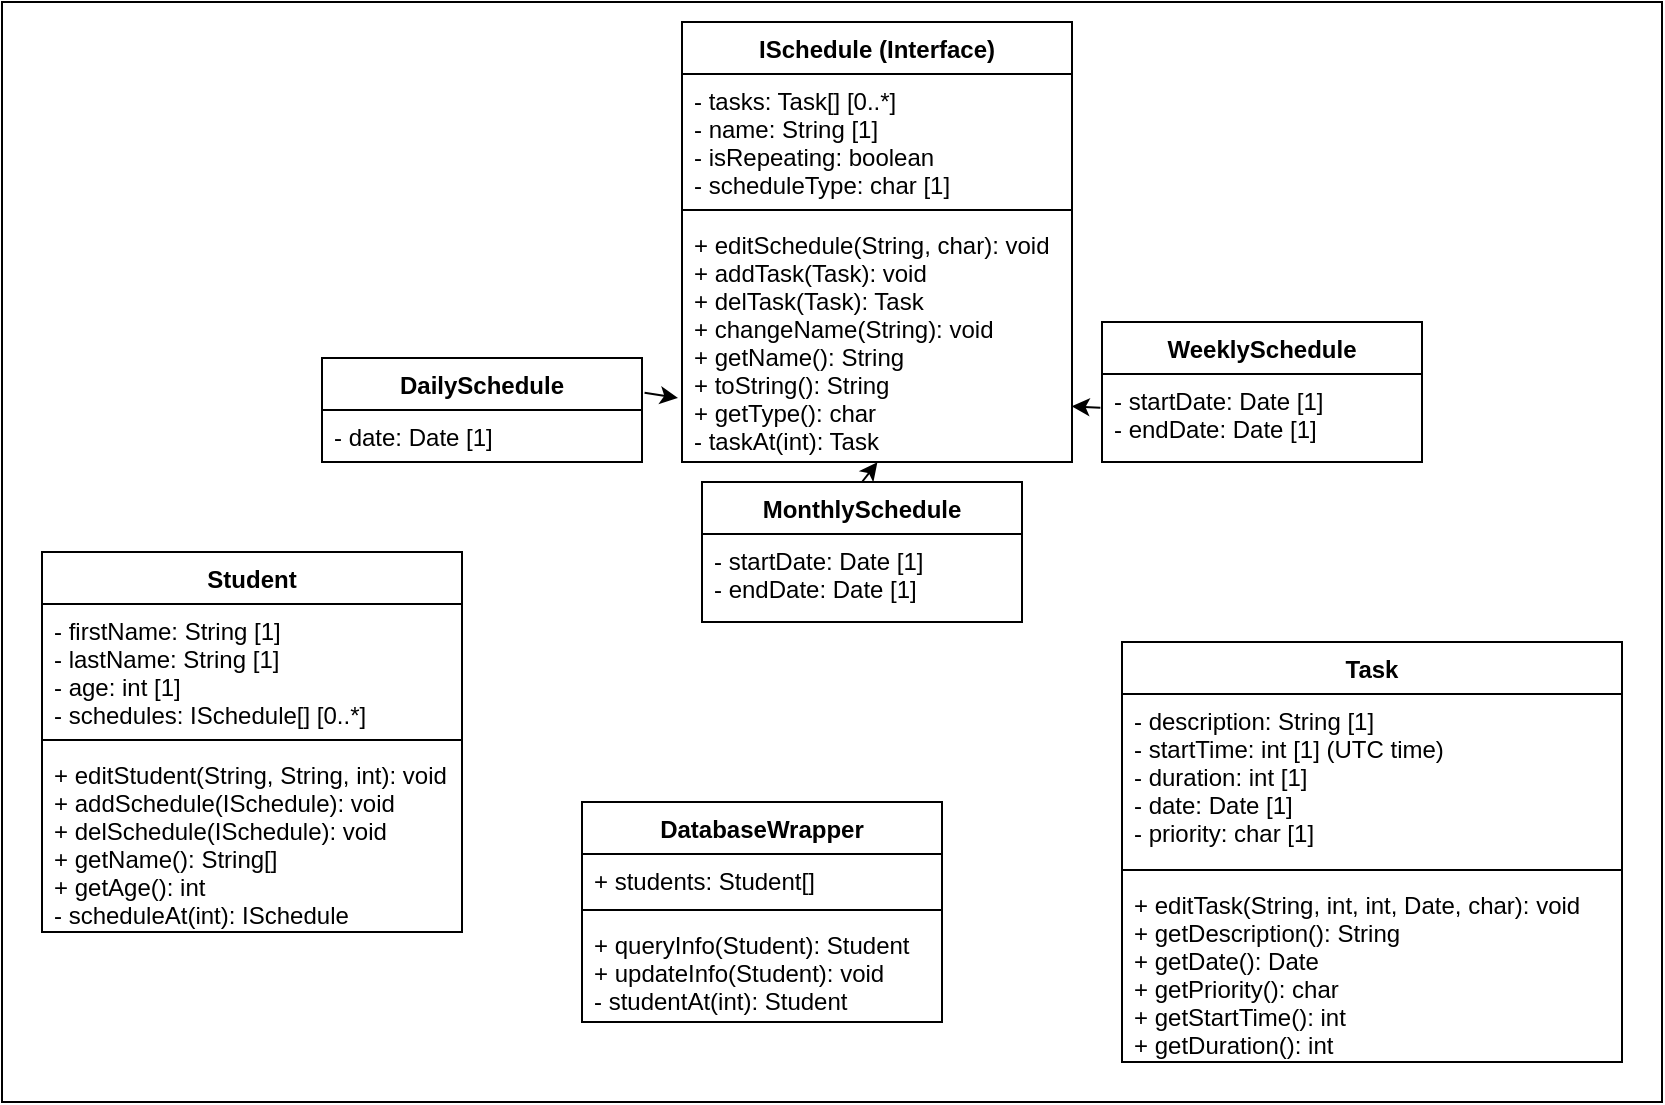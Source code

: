 <mxfile version="12.2.3" type="google" pages="1"><diagram id="PpN8z2TMuzL7R4N_m-CN" name="Page-1"><mxGraphModel dx="1810" dy="633" grid="1" gridSize="10" guides="1" tooltips="1" connect="1" arrows="1" fold="1" page="1" pageScale="1" pageWidth="850" pageHeight="1100" math="0" shadow="0"><root><mxCell id="0"/><mxCell id="1" parent="0"/><mxCell id="DVuXrHxBHJA5GrP1W45G-19" value="" style="rounded=0;whiteSpace=wrap;html=1;" parent="1" vertex="1"><mxGeometry x="10" y="10" width="830" height="550" as="geometry"/></mxCell><mxCell id="E42PeFfFFLOAC5jrWKHy-1" value="ISchedule (Interface)" style="swimlane;fontStyle=1;align=center;verticalAlign=top;childLayout=stackLayout;horizontal=1;startSize=26;horizontalStack=0;resizeParent=1;resizeParentMax=0;resizeLast=0;collapsible=1;marginBottom=0;" parent="1" vertex="1"><mxGeometry x="350" y="20" width="195" height="220" as="geometry"/></mxCell><mxCell id="E42PeFfFFLOAC5jrWKHy-2" value="- tasks: Task[] [0..*]&#10;- name: String [1]&#10;- isRepeating: boolean&#10;- scheduleType: char [1]" style="text;strokeColor=none;fillColor=none;align=left;verticalAlign=top;spacingLeft=4;spacingRight=4;overflow=hidden;rotatable=0;points=[[0,0.5],[1,0.5]];portConstraint=eastwest;" parent="E42PeFfFFLOAC5jrWKHy-1" vertex="1"><mxGeometry y="26" width="195" height="64" as="geometry"/></mxCell><mxCell id="E42PeFfFFLOAC5jrWKHy-3" value="" style="line;strokeWidth=1;fillColor=none;align=left;verticalAlign=middle;spacingTop=-1;spacingLeft=3;spacingRight=3;rotatable=0;labelPosition=right;points=[];portConstraint=eastwest;" parent="E42PeFfFFLOAC5jrWKHy-1" vertex="1"><mxGeometry y="90" width="195" height="8" as="geometry"/></mxCell><mxCell id="E42PeFfFFLOAC5jrWKHy-4" value="+ editSchedule(String, char): void&#10;+ addTask(Task): void&#10;+ delTask(Task): Task&#10;+ changeName(String): void&#10;+ getName(): String&#10;+ toString(): String&#10;+ getType(): char&#10;- taskAt(int): Task" style="text;strokeColor=none;fillColor=none;align=left;verticalAlign=top;spacingLeft=4;spacingRight=4;overflow=hidden;rotatable=0;points=[[0,0.5],[1,0.5]];portConstraint=eastwest;" parent="E42PeFfFFLOAC5jrWKHy-1" vertex="1"><mxGeometry y="98" width="195" height="122" as="geometry"/></mxCell><mxCell id="DVuXrHxBHJA5GrP1W45G-2" value="Task" style="swimlane;fontStyle=1;align=center;verticalAlign=top;childLayout=stackLayout;horizontal=1;startSize=26;horizontalStack=0;resizeParent=1;resizeParentMax=0;resizeLast=0;collapsible=1;marginBottom=0;" parent="1" vertex="1"><mxGeometry x="570" y="330" width="250" height="210" as="geometry"/></mxCell><mxCell id="DVuXrHxBHJA5GrP1W45G-3" value="- description: String [1]&#10;- startTime: int [1] (UTC time)&#10;- duration: int [1]&#10;- date: Date [1]&#10;- priority: char [1]" style="text;strokeColor=none;fillColor=none;align=left;verticalAlign=top;spacingLeft=4;spacingRight=4;overflow=hidden;rotatable=0;points=[[0,0.5],[1,0.5]];portConstraint=eastwest;" parent="DVuXrHxBHJA5GrP1W45G-2" vertex="1"><mxGeometry y="26" width="250" height="84" as="geometry"/></mxCell><mxCell id="DVuXrHxBHJA5GrP1W45G-4" value="" style="line;strokeWidth=1;fillColor=none;align=left;verticalAlign=middle;spacingTop=-1;spacingLeft=3;spacingRight=3;rotatable=0;labelPosition=right;points=[];portConstraint=eastwest;" parent="DVuXrHxBHJA5GrP1W45G-2" vertex="1"><mxGeometry y="110" width="250" height="8" as="geometry"/></mxCell><mxCell id="DVuXrHxBHJA5GrP1W45G-5" value="+ editTask(String, int, int, Date, char): void&#10;+ getDescription(): String&#10;+ getDate(): Date&#10;+ getPriority(): char&#10;+ getStartTime(): int&#10;+ getDuration(): int&#10;" style="text;strokeColor=none;fillColor=none;align=left;verticalAlign=top;spacingLeft=4;spacingRight=4;overflow=hidden;rotatable=0;points=[[0,0.5],[1,0.5]];portConstraint=eastwest;" parent="DVuXrHxBHJA5GrP1W45G-2" vertex="1"><mxGeometry y="118" width="250" height="92" as="geometry"/></mxCell><mxCell id="DVuXrHxBHJA5GrP1W45G-6" value="Student" style="swimlane;fontStyle=1;align=center;verticalAlign=top;childLayout=stackLayout;horizontal=1;startSize=26;horizontalStack=0;resizeParent=1;resizeParentMax=0;resizeLast=0;collapsible=1;marginBottom=0;" parent="1" vertex="1"><mxGeometry x="30" y="285" width="210" height="190" as="geometry"/></mxCell><mxCell id="DVuXrHxBHJA5GrP1W45G-7" value="- firstName: String [1]&#10;- lastName: String [1]&#10;- age: int [1]&#10;- schedules: ISchedule[] [0..*]" style="text;strokeColor=none;fillColor=none;align=left;verticalAlign=top;spacingLeft=4;spacingRight=4;overflow=hidden;rotatable=0;points=[[0,0.5],[1,0.5]];portConstraint=eastwest;" parent="DVuXrHxBHJA5GrP1W45G-6" vertex="1"><mxGeometry y="26" width="210" height="64" as="geometry"/></mxCell><mxCell id="DVuXrHxBHJA5GrP1W45G-8" value="" style="line;strokeWidth=1;fillColor=none;align=left;verticalAlign=middle;spacingTop=-1;spacingLeft=3;spacingRight=3;rotatable=0;labelPosition=right;points=[];portConstraint=eastwest;" parent="DVuXrHxBHJA5GrP1W45G-6" vertex="1"><mxGeometry y="90" width="210" height="8" as="geometry"/></mxCell><mxCell id="DVuXrHxBHJA5GrP1W45G-9" value="+ editStudent(String, String, int): void&#10;+ addSchedule(ISchedule): void&#10;+ delSchedule(ISchedule): void&#10;+ getName(): String[]&#10;+ getAge(): int&#10;- scheduleAt(int): ISchedule&#10;&#10;" style="text;strokeColor=none;fillColor=none;align=left;verticalAlign=top;spacingLeft=4;spacingRight=4;overflow=hidden;rotatable=0;points=[[0,0.5],[1,0.5]];portConstraint=eastwest;" parent="DVuXrHxBHJA5GrP1W45G-6" vertex="1"><mxGeometry y="98" width="210" height="92" as="geometry"/></mxCell><mxCell id="DVuXrHxBHJA5GrP1W45G-10" value="DatabaseWrapper" style="swimlane;fontStyle=1;align=center;verticalAlign=top;childLayout=stackLayout;horizontal=1;startSize=26;horizontalStack=0;resizeParent=1;resizeParentMax=0;resizeLast=0;collapsible=1;marginBottom=0;" parent="1" vertex="1"><mxGeometry x="300" y="410" width="180" height="110" as="geometry"/></mxCell><mxCell id="DVuXrHxBHJA5GrP1W45G-11" value="+ students: Student[]" style="text;strokeColor=none;fillColor=none;align=left;verticalAlign=top;spacingLeft=4;spacingRight=4;overflow=hidden;rotatable=0;points=[[0,0.5],[1,0.5]];portConstraint=eastwest;" parent="DVuXrHxBHJA5GrP1W45G-10" vertex="1"><mxGeometry y="26" width="180" height="24" as="geometry"/></mxCell><mxCell id="DVuXrHxBHJA5GrP1W45G-12" value="" style="line;strokeWidth=1;fillColor=none;align=left;verticalAlign=middle;spacingTop=-1;spacingLeft=3;spacingRight=3;rotatable=0;labelPosition=right;points=[];portConstraint=eastwest;" parent="DVuXrHxBHJA5GrP1W45G-10" vertex="1"><mxGeometry y="50" width="180" height="8" as="geometry"/></mxCell><mxCell id="DVuXrHxBHJA5GrP1W45G-13" value="+ queryInfo(Student): Student&#10;+ updateInfo(Student): void&#10;- studentAt(int): Student" style="text;strokeColor=none;fillColor=none;align=left;verticalAlign=top;spacingLeft=4;spacingRight=4;overflow=hidden;rotatable=0;points=[[0,0.5],[1,0.5]];portConstraint=eastwest;" parent="DVuXrHxBHJA5GrP1W45G-10" vertex="1"><mxGeometry y="58" width="180" height="52" as="geometry"/></mxCell><mxCell id="R5N2UjPeUydLKD9Tuxyd-6" value="DailySchedule" style="swimlane;fontStyle=1;align=center;verticalAlign=top;childLayout=stackLayout;horizontal=1;startSize=26;horizontalStack=0;resizeParent=1;resizeParentMax=0;resizeLast=0;collapsible=1;marginBottom=0;" vertex="1" parent="1"><mxGeometry x="170" y="188" width="160" height="52" as="geometry"/></mxCell><mxCell id="R5N2UjPeUydLKD9Tuxyd-7" value="- date: Date [1]" style="text;strokeColor=none;fillColor=none;align=left;verticalAlign=top;spacingLeft=4;spacingRight=4;overflow=hidden;rotatable=0;points=[[0,0.5],[1,0.5]];portConstraint=eastwest;" vertex="1" parent="R5N2UjPeUydLKD9Tuxyd-6"><mxGeometry y="26" width="160" height="26" as="geometry"/></mxCell><mxCell id="R5N2UjPeUydLKD9Tuxyd-28" value="WeeklySchedule" style="swimlane;fontStyle=1;align=center;verticalAlign=top;childLayout=stackLayout;horizontal=1;startSize=26;horizontalStack=0;resizeParent=1;resizeParentMax=0;resizeLast=0;collapsible=1;marginBottom=0;" vertex="1" parent="1"><mxGeometry x="560" y="170" width="160" height="70" as="geometry"/></mxCell><mxCell id="R5N2UjPeUydLKD9Tuxyd-29" value="- startDate: Date [1]&#10;- endDate: Date [1]" style="text;strokeColor=none;fillColor=none;align=left;verticalAlign=top;spacingLeft=4;spacingRight=4;overflow=hidden;rotatable=0;points=[[0,0.5],[1,0.5]];portConstraint=eastwest;" vertex="1" parent="R5N2UjPeUydLKD9Tuxyd-28"><mxGeometry y="26" width="160" height="44" as="geometry"/></mxCell><mxCell id="R5N2UjPeUydLKD9Tuxyd-30" value="MonthlySchedule" style="swimlane;fontStyle=1;align=center;verticalAlign=top;childLayout=stackLayout;horizontal=1;startSize=26;horizontalStack=0;resizeParent=1;resizeParentMax=0;resizeLast=0;collapsible=1;marginBottom=0;" vertex="1" parent="1"><mxGeometry x="360" y="250" width="160" height="70" as="geometry"/></mxCell><mxCell id="R5N2UjPeUydLKD9Tuxyd-31" value="- startDate: Date [1]&#10;- endDate: Date [1]" style="text;strokeColor=none;fillColor=none;align=left;verticalAlign=top;spacingLeft=4;spacingRight=4;overflow=hidden;rotatable=0;points=[[0,0.5],[1,0.5]];portConstraint=eastwest;" vertex="1" parent="R5N2UjPeUydLKD9Tuxyd-30"><mxGeometry y="26" width="160" height="44" as="geometry"/></mxCell><mxCell id="R5N2UjPeUydLKD9Tuxyd-32" value="" style="endArrow=classic;html=1;exitX=1.008;exitY=0.335;exitDx=0;exitDy=0;exitPerimeter=0;" edge="1" parent="1" source="R5N2UjPeUydLKD9Tuxyd-6"><mxGeometry width="50" height="50" relative="1" as="geometry"><mxPoint x="220" y="181" as="sourcePoint"/><mxPoint x="348" y="208" as="targetPoint"/></mxGeometry></mxCell><mxCell id="R5N2UjPeUydLKD9Tuxyd-33" value="" style="endArrow=classic;html=1;exitX=0.5;exitY=0;exitDx=0;exitDy=0;entryX=0.501;entryY=1.001;entryDx=0;entryDy=0;entryPerimeter=0;" edge="1" parent="1" source="R5N2UjPeUydLKD9Tuxyd-30" target="E42PeFfFFLOAC5jrWKHy-4"><mxGeometry width="50" height="50" relative="1" as="geometry"><mxPoint x="410" y="294" as="sourcePoint"/><mxPoint x="442" y="243" as="targetPoint"/></mxGeometry></mxCell><mxCell id="R5N2UjPeUydLKD9Tuxyd-34" value="" style="endArrow=classic;html=1;entryX=0.999;entryY=0.772;entryDx=0;entryDy=0;exitX=-0.005;exitY=0.383;exitDx=0;exitDy=0;exitPerimeter=0;entryPerimeter=0;" edge="1" parent="1" source="R5N2UjPeUydLKD9Tuxyd-29" target="E42PeFfFFLOAC5jrWKHy-4"><mxGeometry width="50" height="50" relative="1" as="geometry"><mxPoint x="580" y="249.5" as="sourcePoint"/><mxPoint x="581.65" y="200.062" as="targetPoint"/></mxGeometry></mxCell></root></mxGraphModel></diagram></mxfile>